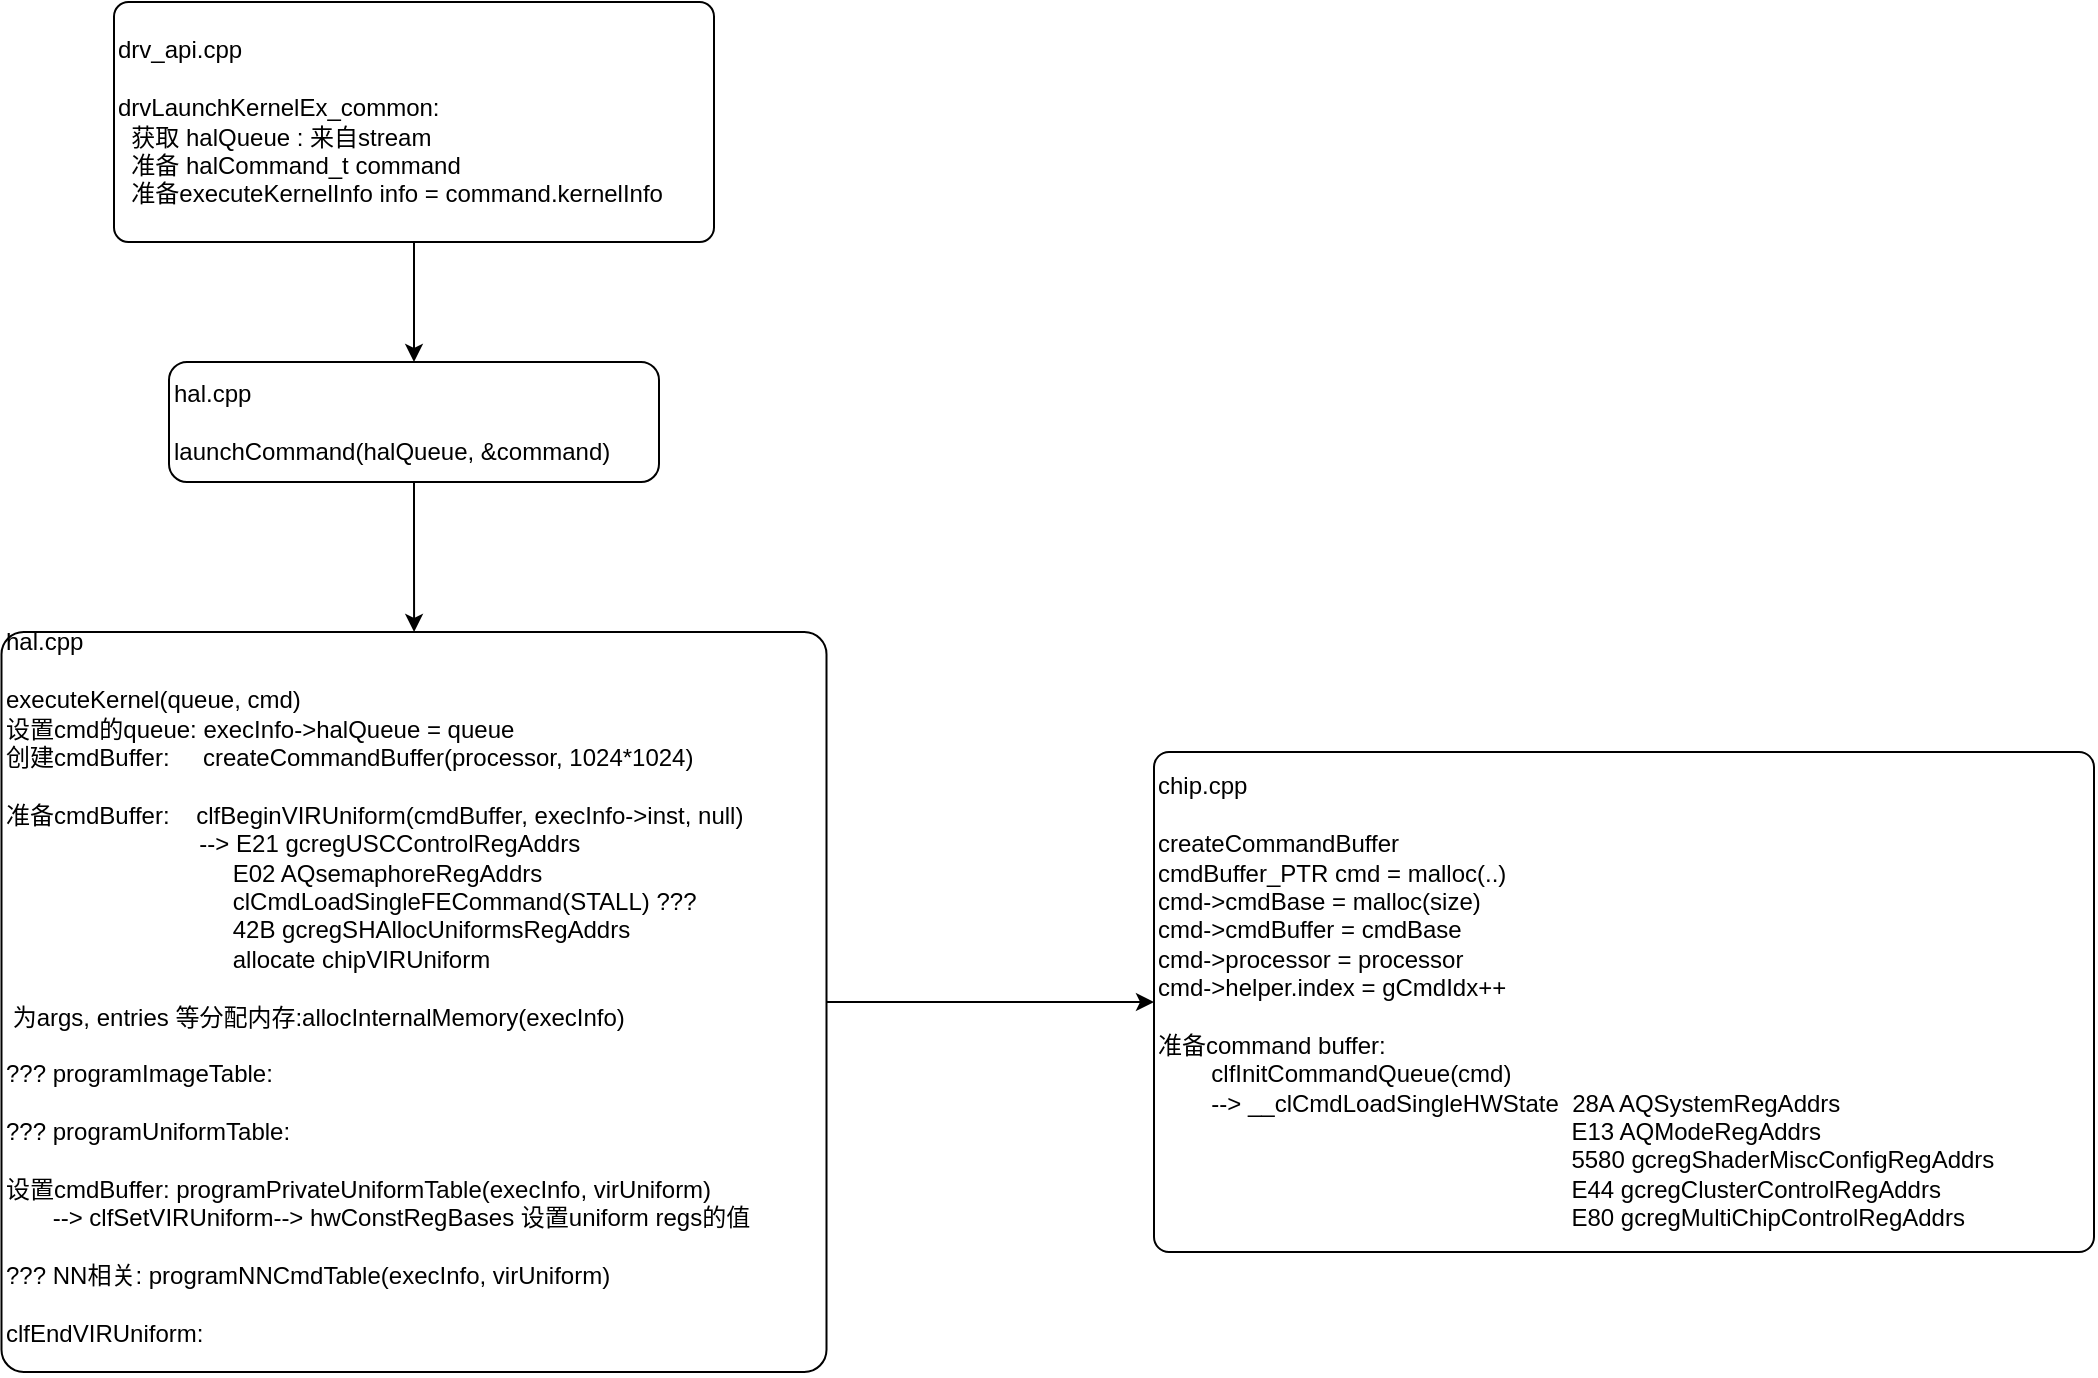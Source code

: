 <mxfile version="24.9.1">
  <diagram name="Page-1" id="9GhINJhexpfvpIPdTT9F">
    <mxGraphModel dx="2339" dy="944" grid="1" gridSize="10" guides="1" tooltips="1" connect="1" arrows="1" fold="1" page="1" pageScale="1" pageWidth="850" pageHeight="1100" math="0" shadow="0">
      <root>
        <mxCell id="0" />
        <mxCell id="1" parent="0" />
        <mxCell id="-2Uq6EaCfHkO4JYl11UL-4" style="edgeStyle=orthogonalEdgeStyle;rounded=0;orthogonalLoop=1;jettySize=auto;html=1;exitX=0.5;exitY=1;exitDx=0;exitDy=0;entryX=0.5;entryY=0;entryDx=0;entryDy=0;" edge="1" parent="1" source="-2Uq6EaCfHkO4JYl11UL-1" target="-2Uq6EaCfHkO4JYl11UL-2">
          <mxGeometry relative="1" as="geometry" />
        </mxCell>
        <mxCell id="-2Uq6EaCfHkO4JYl11UL-1" value="drv_api.cpp&lt;div&gt;&lt;br&gt;&lt;/div&gt;&lt;div&gt;drvLaunchKernelEx_common:&lt;/div&gt;&lt;div&gt;&amp;nbsp; 获取 halQueue : 来自stream&lt;/div&gt;&lt;div&gt;&amp;nbsp; 准备 halCommand_t command&lt;/div&gt;&lt;div&gt;&amp;nbsp; 准备executeKernelInfo info = command.kernelInfo&lt;br&gt;&lt;/div&gt;" style="rounded=1;whiteSpace=wrap;html=1;align=left;arcSize=6;" vertex="1" parent="1">
          <mxGeometry x="-80" y="50" width="300" height="120" as="geometry" />
        </mxCell>
        <mxCell id="-2Uq6EaCfHkO4JYl11UL-6" style="edgeStyle=orthogonalEdgeStyle;rounded=0;orthogonalLoop=1;jettySize=auto;html=1;" edge="1" parent="1" source="-2Uq6EaCfHkO4JYl11UL-2" target="-2Uq6EaCfHkO4JYl11UL-3">
          <mxGeometry relative="1" as="geometry" />
        </mxCell>
        <mxCell id="-2Uq6EaCfHkO4JYl11UL-2" value="&lt;div&gt;hal.cpp&lt;/div&gt;&lt;div&gt;&lt;br&gt;&lt;/div&gt;&lt;div&gt;launchCommand(halQueue, &amp;amp;command)&lt;/div&gt;" style="rounded=1;whiteSpace=wrap;html=1;align=left;" vertex="1" parent="1">
          <mxGeometry x="-52.5" y="230" width="245" height="60" as="geometry" />
        </mxCell>
        <mxCell id="-2Uq6EaCfHkO4JYl11UL-10" style="edgeStyle=orthogonalEdgeStyle;rounded=0;orthogonalLoop=1;jettySize=auto;html=1;entryX=0;entryY=0.5;entryDx=0;entryDy=0;" edge="1" parent="1" source="-2Uq6EaCfHkO4JYl11UL-3" target="-2Uq6EaCfHkO4JYl11UL-9">
          <mxGeometry relative="1" as="geometry" />
        </mxCell>
        <mxCell id="-2Uq6EaCfHkO4JYl11UL-3" value="&lt;div&gt;hal.cpp&lt;/div&gt;&lt;div&gt;&lt;br&gt;&lt;/div&gt;&lt;div&gt;executeKernel(queue, cmd)&lt;br&gt;设置cmd的queue: execInfo-&amp;gt;halQueue = queue&lt;br&gt;创建cmdBuffer:&amp;nbsp; &amp;nbsp; &amp;nbsp;createCommandBuffer(processor, 1024*1024)&lt;/div&gt;&lt;div&gt;&lt;br&gt;&lt;/div&gt;&lt;div&gt;准备cmdBuffer:&amp;nbsp; &amp;nbsp; clfBeginVIRUniform(cmdBuffer, execInfo-&amp;gt;inst, null)&lt;/div&gt;&lt;div&gt;&amp;nbsp; &amp;nbsp; &amp;nbsp; &amp;nbsp; &amp;nbsp; &amp;nbsp; &amp;nbsp; &amp;nbsp; &amp;nbsp; &amp;nbsp; &amp;nbsp; &amp;nbsp; &amp;nbsp; &amp;nbsp; &amp;nbsp;--&amp;gt; E21 gcregUSCControlRegAddrs&lt;br&gt;&amp;nbsp; &amp;nbsp; &amp;nbsp; &amp;nbsp; &amp;nbsp; &amp;nbsp; &amp;nbsp; &amp;nbsp; &amp;nbsp; &amp;nbsp; &amp;nbsp; &amp;nbsp; &amp;nbsp; &amp;nbsp; &amp;nbsp; &amp;nbsp; &amp;nbsp; E02 AQsemaphoreRegAddrs&lt;br&gt;&amp;nbsp; &amp;nbsp; &amp;nbsp; &amp;nbsp; &amp;nbsp; &amp;nbsp; &amp;nbsp; &amp;nbsp; &amp;nbsp; &amp;nbsp; &amp;nbsp; &amp;nbsp; &amp;nbsp; &amp;nbsp; &amp;nbsp; &amp;nbsp; &amp;nbsp; clCmdLoadSingleFECommand(STALL) ???&lt;br&gt;&amp;nbsp; &amp;nbsp; &amp;nbsp; &amp;nbsp; &amp;nbsp; &amp;nbsp; &amp;nbsp; &amp;nbsp; &amp;nbsp; &amp;nbsp; &amp;nbsp; &amp;nbsp; &amp;nbsp; &amp;nbsp; &amp;nbsp; &amp;nbsp; &amp;nbsp; 42B gcregSHAllocUniformsRegAddrs&lt;br&gt;&amp;nbsp; &amp;nbsp; &amp;nbsp; &amp;nbsp; &amp;nbsp; &amp;nbsp; &amp;nbsp; &amp;nbsp; &amp;nbsp; &amp;nbsp; &amp;nbsp; &amp;nbsp; &amp;nbsp; &amp;nbsp; &amp;nbsp; &amp;nbsp; &amp;nbsp; allocate chipVIRUniform&lt;/div&gt;&lt;div&gt;&lt;br&gt;&lt;/div&gt;&lt;div&gt;&amp;nbsp;为args, entries 等分配内存:allocInternalMemory(execInfo)&lt;/div&gt;&lt;div&gt;&lt;br&gt;&lt;/div&gt;&lt;div&gt;??? programImageTable:&lt;/div&gt;&lt;div&gt;&lt;br&gt;&lt;/div&gt;&lt;div&gt;??? programUniformTable:&lt;/div&gt;&lt;div&gt;&lt;br&gt;&lt;/div&gt;&lt;div&gt;设置cmdBuffer: programPrivateUniformTable(execInfo, virUniform)&lt;/div&gt;&lt;div&gt;&amp;nbsp; &amp;nbsp; &amp;nbsp; &amp;nbsp;--&amp;gt; clfSetVIRUniform--&amp;gt; hwConstRegBases 设置uniform regs的值&lt;/div&gt;&lt;div&gt;&lt;br&gt;&lt;/div&gt;&lt;div&gt;??? NN相关: programNNCmdTable(execInfo, virUniform)&lt;/div&gt;&lt;div&gt;&lt;br&gt;&lt;/div&gt;&lt;div&gt;clfEndVIRUniform:&amp;nbsp;&lt;/div&gt;&lt;div&gt;&amp;nbsp; &amp;nbsp;&amp;nbsp;&lt;/div&gt;" style="rounded=1;whiteSpace=wrap;html=1;align=left;arcSize=3;" vertex="1" parent="1">
          <mxGeometry x="-136.25" y="365" width="412.5" height="370" as="geometry" />
        </mxCell>
        <mxCell id="-2Uq6EaCfHkO4JYl11UL-9" value="&lt;div&gt;chip.cpp&lt;/div&gt;&lt;div&gt;&lt;br&gt;&lt;/div&gt;&lt;div&gt;createCommandBuffer&lt;br&gt;cmdBuffer_PTR cmd = malloc(..)&lt;br&gt;cmd-&amp;gt;cmdBase = malloc(size)&lt;br&gt;cmd-&amp;gt;cmdBuffer = cmdBase&lt;br&gt;cmd-&amp;gt;processor = processor&lt;/div&gt;&lt;div&gt;cmd-&amp;gt;helper.index = gCmdIdx++&lt;br&gt;&lt;br&gt;准备command buffer:&lt;br&gt;&amp;nbsp; &amp;nbsp; &amp;nbsp; &amp;nbsp; clfInitCommandQueue(cmd)&lt;/div&gt;&lt;div&gt;&amp;nbsp; &amp;nbsp; &amp;nbsp; &amp;nbsp; --&amp;gt; __clCmdLoadSingleHWState&amp;nbsp; 28A AQSystemRegAddrs&lt;br&gt;&amp;nbsp; &amp;nbsp; &amp;nbsp; &amp;nbsp; &amp;nbsp; &amp;nbsp; &amp;nbsp; &amp;nbsp; &amp;nbsp; &amp;nbsp; &amp;nbsp; &amp;nbsp; &amp;nbsp; &amp;nbsp; &amp;nbsp; &amp;nbsp; &amp;nbsp; &amp;nbsp; &amp;nbsp; &amp;nbsp; &amp;nbsp; &amp;nbsp; &amp;nbsp; &amp;nbsp; &amp;nbsp; &amp;nbsp; &amp;nbsp; &amp;nbsp; &amp;nbsp; &amp;nbsp; &amp;nbsp; E13 AQModeRegAddrs&lt;/div&gt;&lt;div&gt;&amp;nbsp; &amp;nbsp; &amp;nbsp; &amp;nbsp; &amp;nbsp; &amp;nbsp; &amp;nbsp; &amp;nbsp; &amp;nbsp; &amp;nbsp; &amp;nbsp; &amp;nbsp; &amp;nbsp; &amp;nbsp; &amp;nbsp; &amp;nbsp; &amp;nbsp; &amp;nbsp; &amp;nbsp; &amp;nbsp; &amp;nbsp; &amp;nbsp; &amp;nbsp; &amp;nbsp; &amp;nbsp; &amp;nbsp; &amp;nbsp; &amp;nbsp; &amp;nbsp; &amp;nbsp; &amp;nbsp; 5580 gcregShaderMiscConfigRegAddrs&lt;/div&gt;&lt;div&gt;&amp;nbsp; &amp;nbsp; &amp;nbsp; &amp;nbsp; &amp;nbsp; &amp;nbsp; &amp;nbsp; &amp;nbsp; &amp;nbsp; &amp;nbsp; &amp;nbsp; &amp;nbsp; &amp;nbsp; &amp;nbsp; &amp;nbsp; &amp;nbsp; &amp;nbsp; &amp;nbsp; &amp;nbsp; &amp;nbsp; &amp;nbsp; &amp;nbsp; &amp;nbsp; &amp;nbsp; &amp;nbsp; &amp;nbsp; &amp;nbsp; &amp;nbsp; &amp;nbsp; &amp;nbsp; &amp;nbsp; E44 gcregClusterControlRegAddrs&lt;br&gt;&amp;nbsp; &amp;nbsp; &amp;nbsp; &amp;nbsp; &amp;nbsp; &amp;nbsp; &amp;nbsp; &amp;nbsp; &amp;nbsp; &amp;nbsp; &amp;nbsp; &amp;nbsp; &amp;nbsp; &amp;nbsp; &amp;nbsp; &amp;nbsp; &amp;nbsp; &amp;nbsp; &amp;nbsp; &amp;nbsp; &amp;nbsp; &amp;nbsp; &amp;nbsp; &amp;nbsp; &amp;nbsp; &amp;nbsp; &amp;nbsp; &amp;nbsp; &amp;nbsp; &amp;nbsp; &amp;nbsp; E80 gcregMultiChipControlRegAddrs&lt;/div&gt;" style="rounded=1;whiteSpace=wrap;html=1;align=left;arcSize=3;" vertex="1" parent="1">
          <mxGeometry x="440" y="425" width="470" height="250" as="geometry" />
        </mxCell>
      </root>
    </mxGraphModel>
  </diagram>
</mxfile>
